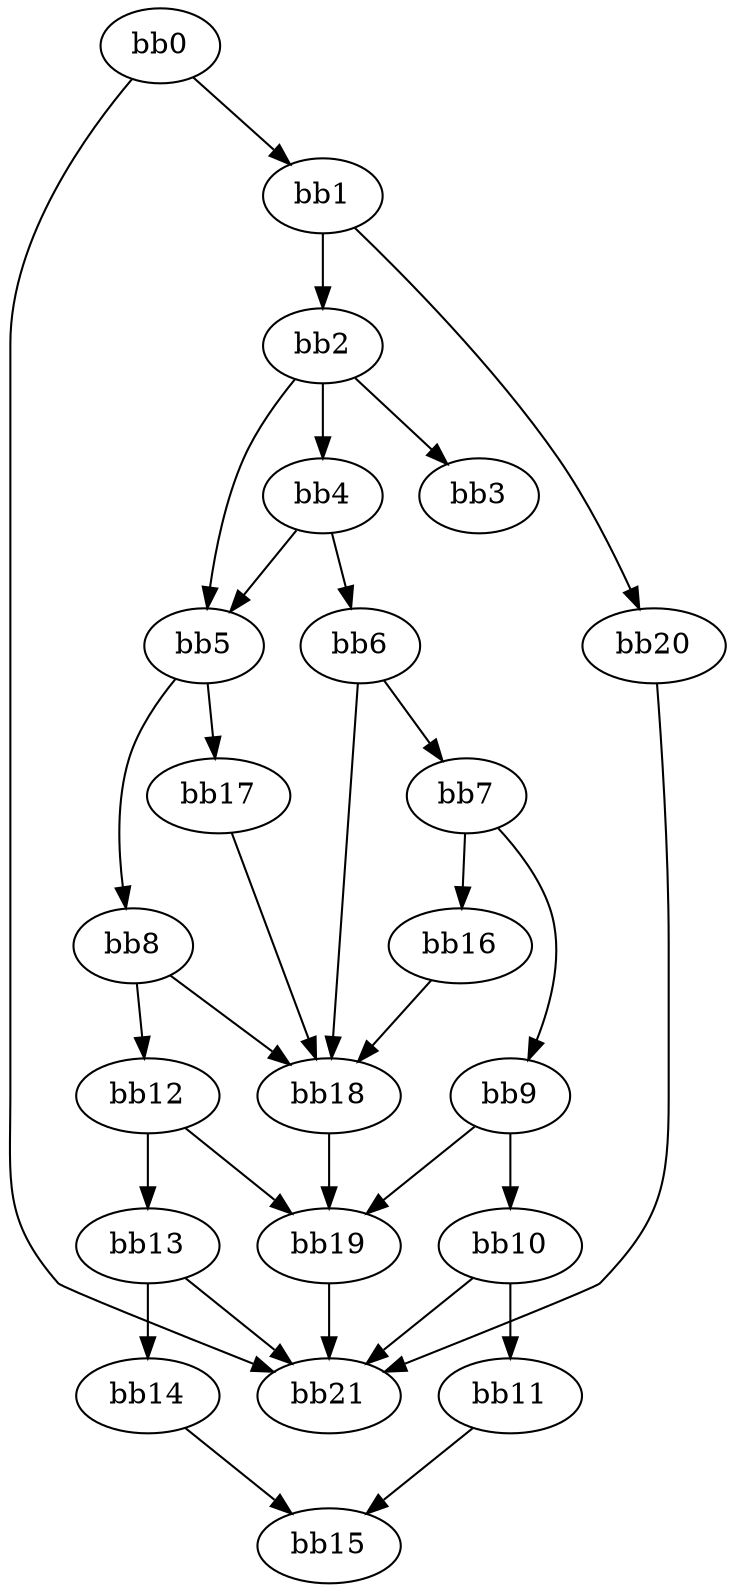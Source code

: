 digraph {
    0 [ label = "bb0\l" ]
    1 [ label = "bb1\l" ]
    2 [ label = "bb2\l" ]
    3 [ label = "bb3\l" ]
    4 [ label = "bb4\l" ]
    5 [ label = "bb5\l" ]
    6 [ label = "bb6\l" ]
    7 [ label = "bb7\l" ]
    8 [ label = "bb8\l" ]
    9 [ label = "bb9\l" ]
    10 [ label = "bb10\l" ]
    11 [ label = "bb11\l" ]
    12 [ label = "bb12\l" ]
    13 [ label = "bb13\l" ]
    14 [ label = "bb14\l" ]
    15 [ label = "bb15\l" ]
    16 [ label = "bb16\l" ]
    17 [ label = "bb17\l" ]
    18 [ label = "bb18\l" ]
    19 [ label = "bb19\l" ]
    20 [ label = "bb20\l" ]
    21 [ label = "bb21\l" ]
    0 -> 1 [ ]
    0 -> 21 [ ]
    1 -> 2 [ ]
    1 -> 20 [ ]
    2 -> 3 [ ]
    2 -> 4 [ ]
    2 -> 5 [ ]
    4 -> 5 [ ]
    4 -> 6 [ ]
    5 -> 8 [ ]
    5 -> 17 [ ]
    6 -> 7 [ ]
    6 -> 18 [ ]
    7 -> 9 [ ]
    7 -> 16 [ ]
    8 -> 12 [ ]
    8 -> 18 [ ]
    9 -> 10 [ ]
    9 -> 19 [ ]
    10 -> 11 [ ]
    10 -> 21 [ ]
    11 -> 15 [ ]
    12 -> 13 [ ]
    12 -> 19 [ ]
    13 -> 14 [ ]
    13 -> 21 [ ]
    14 -> 15 [ ]
    16 -> 18 [ ]
    17 -> 18 [ ]
    18 -> 19 [ ]
    19 -> 21 [ ]
    20 -> 21 [ ]
}

